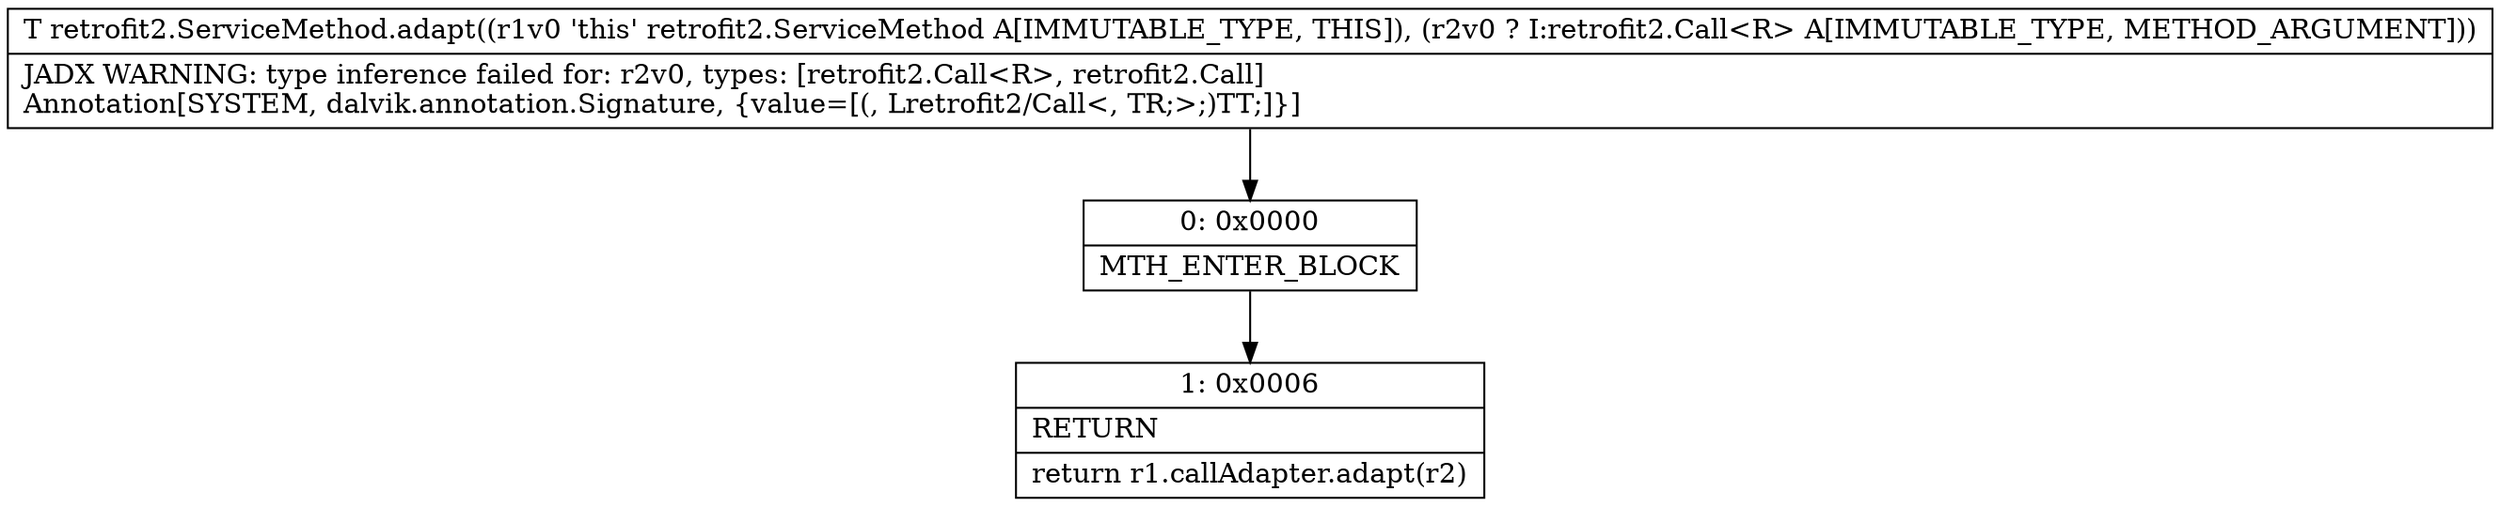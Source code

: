 digraph "CFG forretrofit2.ServiceMethod.adapt(Lretrofit2\/Call;)Ljava\/lang\/Object;" {
Node_0 [shape=record,label="{0\:\ 0x0000|MTH_ENTER_BLOCK\l}"];
Node_1 [shape=record,label="{1\:\ 0x0006|RETURN\l|return r1.callAdapter.adapt(r2)\l}"];
MethodNode[shape=record,label="{T retrofit2.ServiceMethod.adapt((r1v0 'this' retrofit2.ServiceMethod A[IMMUTABLE_TYPE, THIS]), (r2v0 ? I:retrofit2.Call\<R\> A[IMMUTABLE_TYPE, METHOD_ARGUMENT]))  | JADX WARNING: type inference failed for: r2v0, types: [retrofit2.Call\<R\>, retrofit2.Call]\lAnnotation[SYSTEM, dalvik.annotation.Signature, \{value=[(, Lretrofit2\/Call\<, TR;\>;)TT;]\}]\l}"];
MethodNode -> Node_0;
Node_0 -> Node_1;
}

